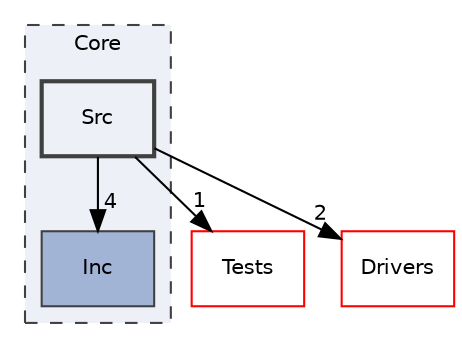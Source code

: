 digraph "Core/Src"
{
 // LATEX_PDF_SIZE
  edge [fontname="Helvetica",fontsize="10",labelfontname="Helvetica",labelfontsize="10"];
  node [fontname="Helvetica",fontsize="10",shape=record];
  compound=true
  subgraph clusterdir_c6310732a22f63c0c2fc5595561e68f1 {
    graph [ bgcolor="#edf0f7", pencolor="grey25", style="filled,dashed,", label="Core", fontname="Helvetica", fontsize="10", URL="dir_c6310732a22f63c0c2fc5595561e68f1.html"]
  dir_e2489e887f17afa3cbc07a4ec152cdd2 [shape=box, label="Inc", style="filled,", fillcolor="#a2b4d6", color="grey25", URL="dir_e2489e887f17afa3cbc07a4ec152cdd2.html"];
  dir_b596f468b52957496e4f78b80e029268 [shape=box, label="Src", style="filled,bold,", fillcolor="#edf0f7", color="grey25", URL="dir_b596f468b52957496e4f78b80e029268.html"];
  }
  dir_33c78a012c8d08979f57a54a07694c46 [shape=box, label="Tests", style="", fillcolor="#edf0f7", color="red", URL="dir_33c78a012c8d08979f57a54a07694c46.html"];
  dir_60925fc218da8ca7908795bf5f624060 [shape=box, label="Drivers", style="", fillcolor="#edf0f7", color="red", URL="dir_60925fc218da8ca7908795bf5f624060.html"];
  dir_b596f468b52957496e4f78b80e029268->dir_33c78a012c8d08979f57a54a07694c46 [headlabel="1", labeldistance=1.5 headhref="dir_000025_000040.html"];
  dir_b596f468b52957496e4f78b80e029268->dir_60925fc218da8ca7908795bf5f624060 [headlabel="2", labeldistance=1.5 headhref="dir_000025_000010.html"];
  dir_b596f468b52957496e4f78b80e029268->dir_e2489e887f17afa3cbc07a4ec152cdd2 [headlabel="4", labeldistance=1.5 headhref="dir_000025_000015.html"];
}
